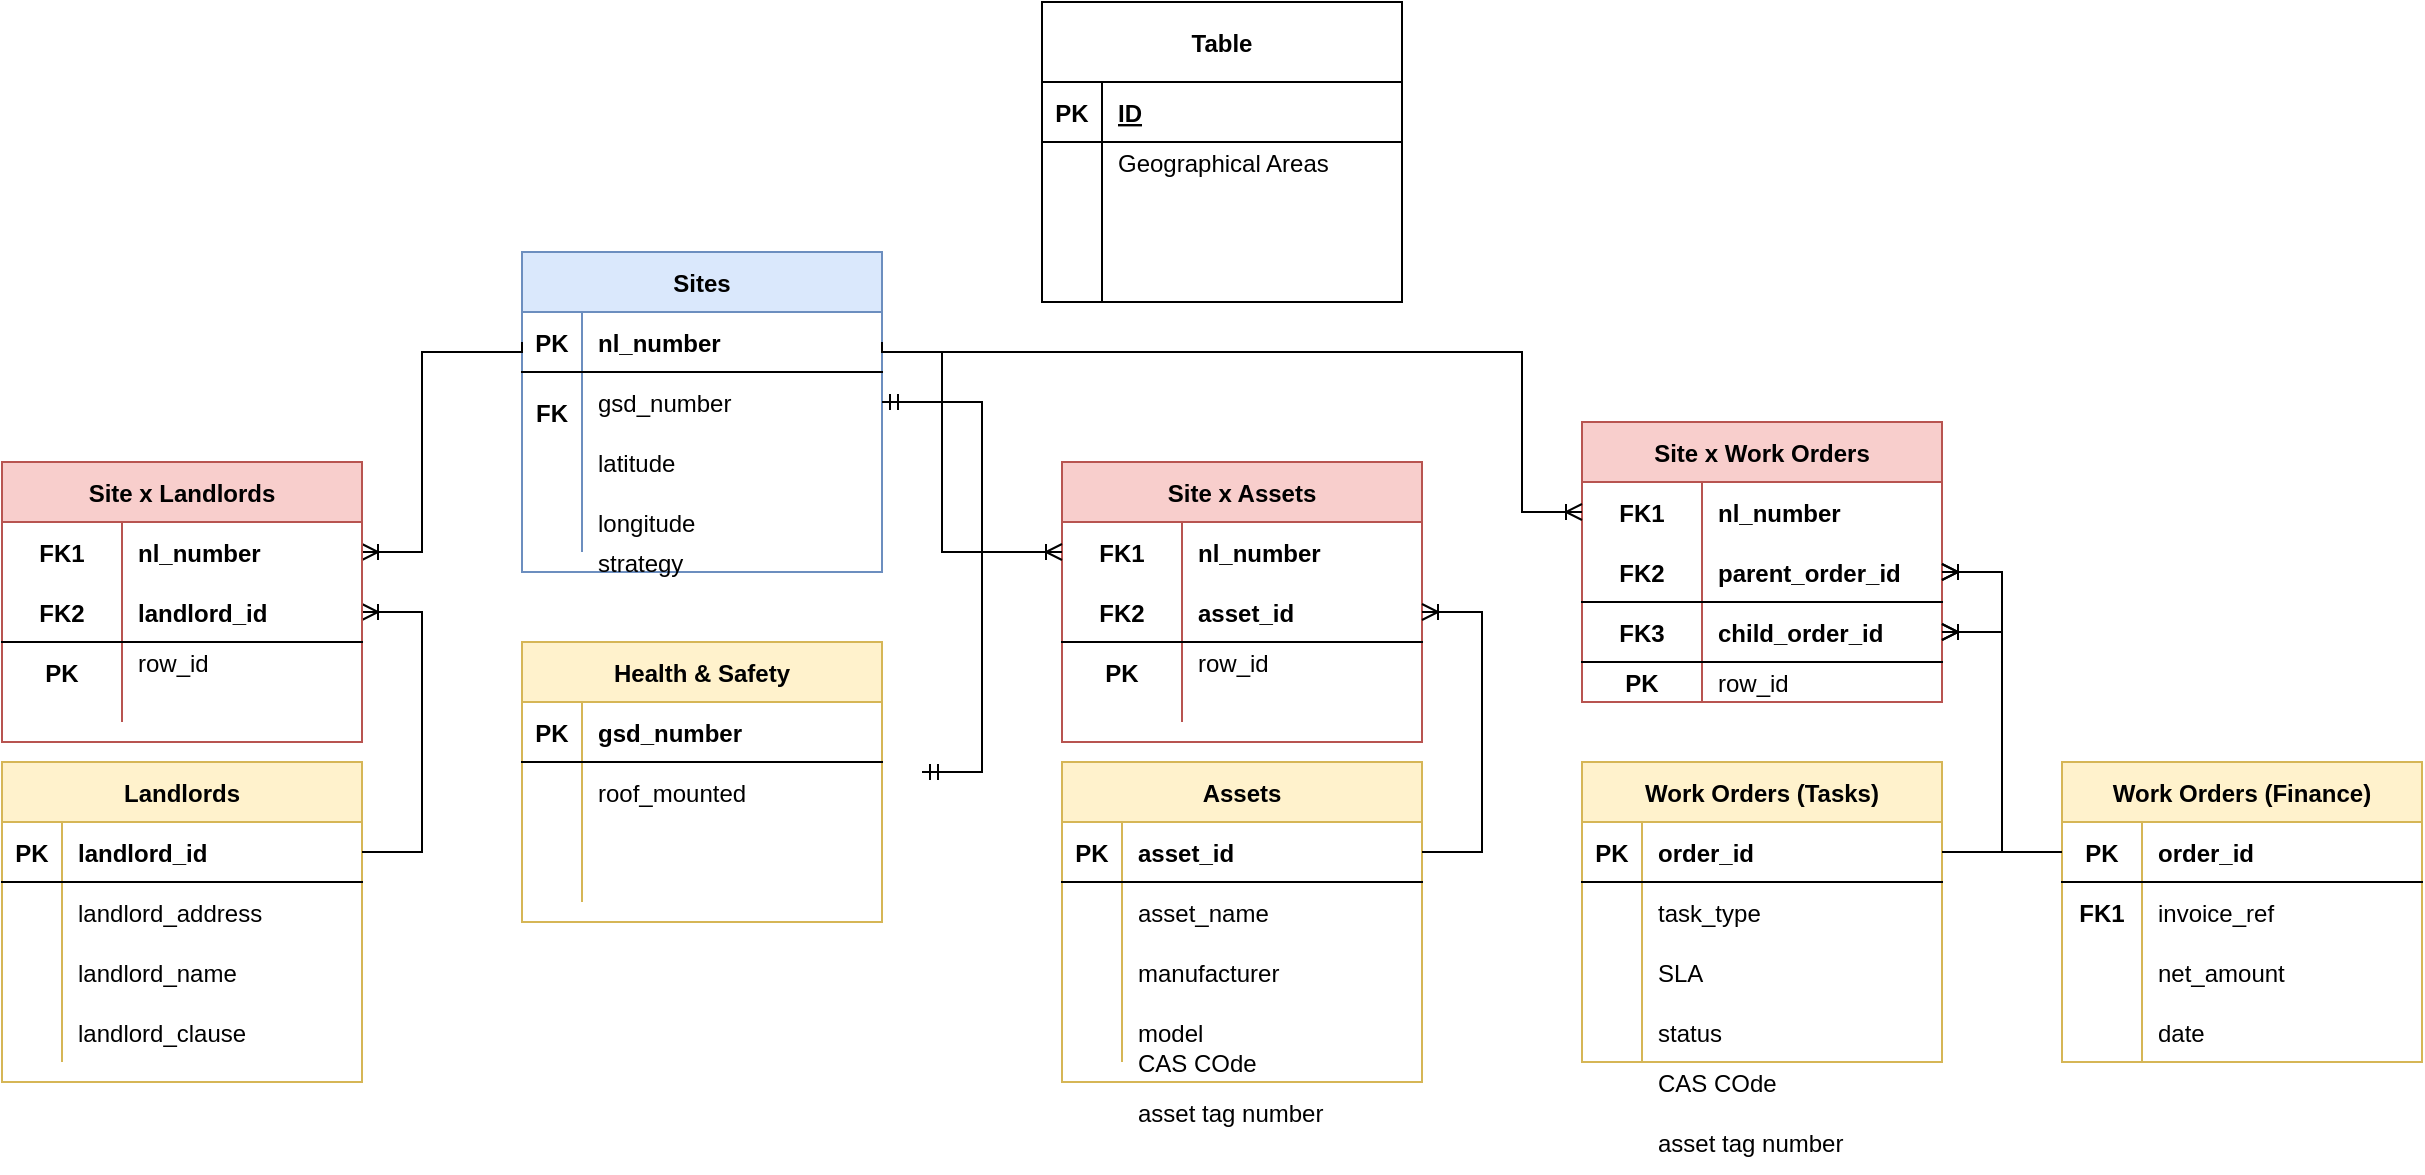 <mxfile version="15.8.6" type="github"><diagram id="t-89uf1LCw1mrxU_EWar" name="Page-1"><mxGraphModel dx="1422" dy="794" grid="1" gridSize="10" guides="1" tooltips="1" connect="1" arrows="1" fold="1" page="1" pageScale="1" pageWidth="1654" pageHeight="1169" background="none" math="0" shadow="0"><root><mxCell id="0"/><mxCell id="1" parent="0"/><mxCell id="xqlVQROnVBTxuydP_quo-7" value="Sites" style="shape=table;startSize=30;container=1;collapsible=1;childLayout=tableLayout;fixedRows=1;rowLines=0;fontStyle=1;align=center;resizeLast=1;fillColor=#dae8fc;strokeColor=#6c8ebf;" vertex="1" parent="1"><mxGeometry x="300" y="165" width="180" height="160" as="geometry"/></mxCell><mxCell id="xqlVQROnVBTxuydP_quo-8" value="" style="shape=partialRectangle;collapsible=0;dropTarget=0;pointerEvents=0;fillColor=none;top=0;left=0;bottom=1;right=0;points=[[0,0.5],[1,0.5]];portConstraint=eastwest;" vertex="1" parent="xqlVQROnVBTxuydP_quo-7"><mxGeometry y="30" width="180" height="30" as="geometry"/></mxCell><mxCell id="xqlVQROnVBTxuydP_quo-9" value="PK" style="shape=partialRectangle;connectable=0;fillColor=none;top=0;left=0;bottom=0;right=0;fontStyle=1;overflow=hidden;" vertex="1" parent="xqlVQROnVBTxuydP_quo-8"><mxGeometry width="30" height="30" as="geometry"><mxRectangle width="30" height="30" as="alternateBounds"/></mxGeometry></mxCell><mxCell id="xqlVQROnVBTxuydP_quo-10" value="nl_number" style="shape=partialRectangle;connectable=0;fillColor=none;top=0;left=0;bottom=0;right=0;align=left;spacingLeft=6;fontStyle=1;overflow=hidden;" vertex="1" parent="xqlVQROnVBTxuydP_quo-8"><mxGeometry x="30" width="150" height="30" as="geometry"><mxRectangle width="150" height="30" as="alternateBounds"/></mxGeometry></mxCell><mxCell id="xqlVQROnVBTxuydP_quo-11" value="" style="shape=partialRectangle;collapsible=0;dropTarget=0;pointerEvents=0;fillColor=none;top=0;left=0;bottom=0;right=0;points=[[0,0.5],[1,0.5]];portConstraint=eastwest;" vertex="1" parent="xqlVQROnVBTxuydP_quo-7"><mxGeometry y="60" width="180" height="30" as="geometry"/></mxCell><mxCell id="xqlVQROnVBTxuydP_quo-12" value="" style="shape=partialRectangle;connectable=0;fillColor=none;top=0;left=0;bottom=0;right=0;editable=1;overflow=hidden;" vertex="1" parent="xqlVQROnVBTxuydP_quo-11"><mxGeometry width="30" height="30" as="geometry"><mxRectangle width="30" height="30" as="alternateBounds"/></mxGeometry></mxCell><mxCell id="xqlVQROnVBTxuydP_quo-13" value="gsd_number" style="shape=partialRectangle;connectable=0;fillColor=none;top=0;left=0;bottom=0;right=0;align=left;spacingLeft=6;overflow=hidden;" vertex="1" parent="xqlVQROnVBTxuydP_quo-11"><mxGeometry x="30" width="150" height="30" as="geometry"><mxRectangle width="150" height="30" as="alternateBounds"/></mxGeometry></mxCell><mxCell id="xqlVQROnVBTxuydP_quo-14" value="" style="shape=partialRectangle;collapsible=0;dropTarget=0;pointerEvents=0;fillColor=none;top=0;left=0;bottom=0;right=0;points=[[0,0.5],[1,0.5]];portConstraint=eastwest;" vertex="1" parent="xqlVQROnVBTxuydP_quo-7"><mxGeometry y="90" width="180" height="30" as="geometry"/></mxCell><mxCell id="xqlVQROnVBTxuydP_quo-15" value="" style="shape=partialRectangle;connectable=0;fillColor=none;top=0;left=0;bottom=0;right=0;editable=1;overflow=hidden;" vertex="1" parent="xqlVQROnVBTxuydP_quo-14"><mxGeometry width="30" height="30" as="geometry"><mxRectangle width="30" height="30" as="alternateBounds"/></mxGeometry></mxCell><mxCell id="xqlVQROnVBTxuydP_quo-16" value="latitude" style="shape=partialRectangle;connectable=0;fillColor=none;top=0;left=0;bottom=0;right=0;align=left;spacingLeft=6;overflow=hidden;" vertex="1" parent="xqlVQROnVBTxuydP_quo-14"><mxGeometry x="30" width="150" height="30" as="geometry"><mxRectangle width="150" height="30" as="alternateBounds"/></mxGeometry></mxCell><mxCell id="xqlVQROnVBTxuydP_quo-17" value="" style="shape=partialRectangle;collapsible=0;dropTarget=0;pointerEvents=0;fillColor=none;top=0;left=0;bottom=0;right=0;points=[[0,0.5],[1,0.5]];portConstraint=eastwest;" vertex="1" parent="xqlVQROnVBTxuydP_quo-7"><mxGeometry y="120" width="180" height="30" as="geometry"/></mxCell><mxCell id="xqlVQROnVBTxuydP_quo-18" value="" style="shape=partialRectangle;connectable=0;fillColor=none;top=0;left=0;bottom=0;right=0;editable=1;overflow=hidden;" vertex="1" parent="xqlVQROnVBTxuydP_quo-17"><mxGeometry width="30" height="30" as="geometry"><mxRectangle width="30" height="30" as="alternateBounds"/></mxGeometry></mxCell><mxCell id="xqlVQROnVBTxuydP_quo-19" value="longitude" style="shape=partialRectangle;connectable=0;fillColor=none;top=0;left=0;bottom=0;right=0;align=left;spacingLeft=6;overflow=hidden;" vertex="1" parent="xqlVQROnVBTxuydP_quo-17"><mxGeometry x="30" width="150" height="30" as="geometry"><mxRectangle width="150" height="30" as="alternateBounds"/></mxGeometry></mxCell><mxCell id="xqlVQROnVBTxuydP_quo-20" value="Landlords" style="shape=table;startSize=30;container=1;collapsible=1;childLayout=tableLayout;fixedRows=1;rowLines=0;fontStyle=1;align=center;resizeLast=1;fillColor=#fff2cc;strokeColor=#d6b656;" vertex="1" parent="1"><mxGeometry x="40" y="420" width="180" height="160" as="geometry"/></mxCell><mxCell id="xqlVQROnVBTxuydP_quo-21" value="" style="shape=partialRectangle;collapsible=0;dropTarget=0;pointerEvents=0;fillColor=none;top=0;left=0;bottom=1;right=0;points=[[0,0.5],[1,0.5]];portConstraint=eastwest;" vertex="1" parent="xqlVQROnVBTxuydP_quo-20"><mxGeometry y="30" width="180" height="30" as="geometry"/></mxCell><mxCell id="xqlVQROnVBTxuydP_quo-22" value="" style="shape=partialRectangle;connectable=0;fillColor=none;top=0;left=0;bottom=0;right=0;fontStyle=1;overflow=hidden;" vertex="1" parent="xqlVQROnVBTxuydP_quo-21"><mxGeometry width="30" height="30" as="geometry"><mxRectangle width="30" height="30" as="alternateBounds"/></mxGeometry></mxCell><mxCell id="xqlVQROnVBTxuydP_quo-23" value="landlord_id" style="shape=partialRectangle;connectable=0;fillColor=none;top=0;left=0;bottom=0;right=0;align=left;spacingLeft=6;fontStyle=1;overflow=hidden;" vertex="1" parent="xqlVQROnVBTxuydP_quo-21"><mxGeometry x="30" width="150" height="30" as="geometry"><mxRectangle width="150" height="30" as="alternateBounds"/></mxGeometry></mxCell><mxCell id="xqlVQROnVBTxuydP_quo-24" value="" style="shape=partialRectangle;collapsible=0;dropTarget=0;pointerEvents=0;fillColor=none;top=0;left=0;bottom=0;right=0;points=[[0,0.5],[1,0.5]];portConstraint=eastwest;" vertex="1" parent="xqlVQROnVBTxuydP_quo-20"><mxGeometry y="60" width="180" height="30" as="geometry"/></mxCell><mxCell id="xqlVQROnVBTxuydP_quo-25" value="" style="shape=partialRectangle;connectable=0;fillColor=none;top=0;left=0;bottom=0;right=0;editable=1;overflow=hidden;" vertex="1" parent="xqlVQROnVBTxuydP_quo-24"><mxGeometry width="30" height="30" as="geometry"><mxRectangle width="30" height="30" as="alternateBounds"/></mxGeometry></mxCell><mxCell id="xqlVQROnVBTxuydP_quo-26" value="landlord_address" style="shape=partialRectangle;connectable=0;fillColor=none;top=0;left=0;bottom=0;right=0;align=left;spacingLeft=6;overflow=hidden;" vertex="1" parent="xqlVQROnVBTxuydP_quo-24"><mxGeometry x="30" width="150" height="30" as="geometry"><mxRectangle width="150" height="30" as="alternateBounds"/></mxGeometry></mxCell><mxCell id="xqlVQROnVBTxuydP_quo-27" value="" style="shape=partialRectangle;collapsible=0;dropTarget=0;pointerEvents=0;fillColor=none;top=0;left=0;bottom=0;right=0;points=[[0,0.5],[1,0.5]];portConstraint=eastwest;" vertex="1" parent="xqlVQROnVBTxuydP_quo-20"><mxGeometry y="90" width="180" height="30" as="geometry"/></mxCell><mxCell id="xqlVQROnVBTxuydP_quo-28" value="" style="shape=partialRectangle;connectable=0;fillColor=none;top=0;left=0;bottom=0;right=0;editable=1;overflow=hidden;" vertex="1" parent="xqlVQROnVBTxuydP_quo-27"><mxGeometry width="30" height="30" as="geometry"><mxRectangle width="30" height="30" as="alternateBounds"/></mxGeometry></mxCell><mxCell id="xqlVQROnVBTxuydP_quo-29" value="landlord_name" style="shape=partialRectangle;connectable=0;fillColor=none;top=0;left=0;bottom=0;right=0;align=left;spacingLeft=6;overflow=hidden;" vertex="1" parent="xqlVQROnVBTxuydP_quo-27"><mxGeometry x="30" width="150" height="30" as="geometry"><mxRectangle width="150" height="30" as="alternateBounds"/></mxGeometry></mxCell><mxCell id="xqlVQROnVBTxuydP_quo-30" value="" style="shape=partialRectangle;collapsible=0;dropTarget=0;pointerEvents=0;fillColor=none;top=0;left=0;bottom=0;right=0;points=[[0,0.5],[1,0.5]];portConstraint=eastwest;" vertex="1" parent="xqlVQROnVBTxuydP_quo-20"><mxGeometry y="120" width="180" height="30" as="geometry"/></mxCell><mxCell id="xqlVQROnVBTxuydP_quo-31" value="" style="shape=partialRectangle;connectable=0;fillColor=none;top=0;left=0;bottom=0;right=0;editable=1;overflow=hidden;" vertex="1" parent="xqlVQROnVBTxuydP_quo-30"><mxGeometry width="30" height="30" as="geometry"><mxRectangle width="30" height="30" as="alternateBounds"/></mxGeometry></mxCell><mxCell id="xqlVQROnVBTxuydP_quo-32" value="landlord_clause" style="shape=partialRectangle;connectable=0;fillColor=none;top=0;left=0;bottom=0;right=0;align=left;spacingLeft=6;overflow=hidden;" vertex="1" parent="xqlVQROnVBTxuydP_quo-30"><mxGeometry x="30" width="150" height="30" as="geometry"><mxRectangle width="150" height="30" as="alternateBounds"/></mxGeometry></mxCell><mxCell id="xqlVQROnVBTxuydP_quo-46" value="" style="edgeStyle=orthogonalEdgeStyle;fontSize=12;html=1;endArrow=ERoneToMany;rounded=0;exitX=0;exitY=0.5;exitDx=0;exitDy=0;entryX=1;entryY=0.5;entryDx=0;entryDy=0;" edge="1" parent="1" source="xqlVQROnVBTxuydP_quo-8" target="xqlVQROnVBTxuydP_quo-67"><mxGeometry width="100" height="100" relative="1" as="geometry"><mxPoint x="220" y="335" as="sourcePoint"/><mxPoint x="220" y="200" as="targetPoint"/><Array as="points"><mxPoint x="250" y="215"/><mxPoint x="250" y="315"/></Array></mxGeometry></mxCell><mxCell id="xqlVQROnVBTxuydP_quo-62" value="" style="edgeStyle=entityRelationEdgeStyle;fontSize=12;html=1;endArrow=ERoneToMany;rounded=0;exitX=1;exitY=0.5;exitDx=0;exitDy=0;entryX=1;entryY=0.5;entryDx=0;entryDy=0;" edge="1" parent="1" source="xqlVQROnVBTxuydP_quo-21" target="xqlVQROnVBTxuydP_quo-70"><mxGeometry width="100" height="100" relative="1" as="geometry"><mxPoint x="350" y="480" as="sourcePoint"/><mxPoint x="220" y="365" as="targetPoint"/></mxGeometry></mxCell><mxCell id="xqlVQROnVBTxuydP_quo-63" value="PK" style="shape=partialRectangle;connectable=0;fillColor=none;top=0;left=0;bottom=0;right=0;fontStyle=1;overflow=hidden;" vertex="1" parent="1"><mxGeometry x="40" y="450" width="30" height="30" as="geometry"><mxRectangle width="30" height="30" as="alternateBounds"/></mxGeometry></mxCell><mxCell id="xqlVQROnVBTxuydP_quo-66" value="Site x Landlords" style="shape=table;startSize=30;container=1;collapsible=1;childLayout=tableLayout;fixedRows=1;rowLines=0;fontStyle=1;align=center;resizeLast=1;fillColor=#f8cecc;strokeColor=#b85450;" vertex="1" parent="1"><mxGeometry x="40" y="270" width="180" height="140" as="geometry"/></mxCell><mxCell id="xqlVQROnVBTxuydP_quo-67" value="" style="shape=partialRectangle;collapsible=0;dropTarget=0;pointerEvents=0;fillColor=none;top=0;left=0;bottom=0;right=0;points=[[0,0.5],[1,0.5]];portConstraint=eastwest;" vertex="1" parent="xqlVQROnVBTxuydP_quo-66"><mxGeometry y="30" width="180" height="30" as="geometry"/></mxCell><mxCell id="xqlVQROnVBTxuydP_quo-68" value="FK1" style="shape=partialRectangle;connectable=0;fillColor=none;top=0;left=0;bottom=0;right=0;fontStyle=1;overflow=hidden;" vertex="1" parent="xqlVQROnVBTxuydP_quo-67"><mxGeometry width="60" height="30" as="geometry"><mxRectangle width="60" height="30" as="alternateBounds"/></mxGeometry></mxCell><mxCell id="xqlVQROnVBTxuydP_quo-69" value="nl_number" style="shape=partialRectangle;connectable=0;fillColor=none;top=0;left=0;bottom=0;right=0;align=left;spacingLeft=6;fontStyle=1;overflow=hidden;" vertex="1" parent="xqlVQROnVBTxuydP_quo-67"><mxGeometry x="60" width="120" height="30" as="geometry"><mxRectangle width="120" height="30" as="alternateBounds"/></mxGeometry></mxCell><mxCell id="xqlVQROnVBTxuydP_quo-70" value="" style="shape=partialRectangle;collapsible=0;dropTarget=0;pointerEvents=0;fillColor=none;top=0;left=0;bottom=1;right=0;points=[[0,0.5],[1,0.5]];portConstraint=eastwest;" vertex="1" parent="xqlVQROnVBTxuydP_quo-66"><mxGeometry y="60" width="180" height="30" as="geometry"/></mxCell><mxCell id="xqlVQROnVBTxuydP_quo-71" value="FK2" style="shape=partialRectangle;connectable=0;fillColor=none;top=0;left=0;bottom=0;right=0;fontStyle=1;overflow=hidden;" vertex="1" parent="xqlVQROnVBTxuydP_quo-70"><mxGeometry width="60" height="30" as="geometry"><mxRectangle width="60" height="30" as="alternateBounds"/></mxGeometry></mxCell><mxCell id="xqlVQROnVBTxuydP_quo-72" value="landlord_id" style="shape=partialRectangle;connectable=0;fillColor=none;top=0;left=0;bottom=0;right=0;align=left;spacingLeft=6;fontStyle=1;overflow=hidden;" vertex="1" parent="xqlVQROnVBTxuydP_quo-70"><mxGeometry x="60" width="120" height="30" as="geometry"><mxRectangle width="120" height="30" as="alternateBounds"/></mxGeometry></mxCell><mxCell id="xqlVQROnVBTxuydP_quo-73" value="" style="shape=partialRectangle;collapsible=0;dropTarget=0;pointerEvents=0;fillColor=none;top=0;left=0;bottom=0;right=0;points=[[0,0.5],[1,0.5]];portConstraint=eastwest;" vertex="1" parent="xqlVQROnVBTxuydP_quo-66"><mxGeometry y="90" width="180" height="20" as="geometry"/></mxCell><mxCell id="xqlVQROnVBTxuydP_quo-74" value="" style="shape=partialRectangle;connectable=0;fillColor=none;top=0;left=0;bottom=0;right=0;editable=1;overflow=hidden;" vertex="1" parent="xqlVQROnVBTxuydP_quo-73"><mxGeometry width="60" height="20" as="geometry"><mxRectangle width="60" height="20" as="alternateBounds"/></mxGeometry></mxCell><mxCell id="xqlVQROnVBTxuydP_quo-75" value="row_id" style="shape=partialRectangle;connectable=0;fillColor=none;top=0;left=0;bottom=0;right=0;align=left;spacingLeft=6;overflow=hidden;" vertex="1" parent="xqlVQROnVBTxuydP_quo-73"><mxGeometry x="60" width="120" height="20" as="geometry"><mxRectangle width="120" height="20" as="alternateBounds"/></mxGeometry></mxCell><mxCell id="xqlVQROnVBTxuydP_quo-76" value="" style="shape=partialRectangle;collapsible=0;dropTarget=0;pointerEvents=0;fillColor=none;top=0;left=0;bottom=0;right=0;points=[[0,0.5],[1,0.5]];portConstraint=eastwest;" vertex="1" parent="xqlVQROnVBTxuydP_quo-66"><mxGeometry y="110" width="180" height="20" as="geometry"/></mxCell><mxCell id="xqlVQROnVBTxuydP_quo-77" value="" style="shape=partialRectangle;connectable=0;fillColor=none;top=0;left=0;bottom=0;right=0;editable=1;overflow=hidden;" vertex="1" parent="xqlVQROnVBTxuydP_quo-76"><mxGeometry width="60" height="20" as="geometry"><mxRectangle width="60" height="20" as="alternateBounds"/></mxGeometry></mxCell><mxCell id="xqlVQROnVBTxuydP_quo-78" value="" style="shape=partialRectangle;connectable=0;fillColor=none;top=0;left=0;bottom=0;right=0;align=left;spacingLeft=6;overflow=hidden;" vertex="1" parent="xqlVQROnVBTxuydP_quo-76"><mxGeometry x="60" width="120" height="20" as="geometry"><mxRectangle width="120" height="20" as="alternateBounds"/></mxGeometry></mxCell><mxCell id="xqlVQROnVBTxuydP_quo-79" value="Health &amp; Safety" style="shape=table;startSize=30;container=1;collapsible=1;childLayout=tableLayout;fixedRows=1;rowLines=0;fontStyle=1;align=center;resizeLast=1;fillColor=#fff2cc;strokeColor=#d6b656;" vertex="1" parent="1"><mxGeometry x="300" y="360" width="180" height="140" as="geometry"/></mxCell><mxCell id="xqlVQROnVBTxuydP_quo-80" value="" style="shape=partialRectangle;collapsible=0;dropTarget=0;pointerEvents=0;fillColor=none;top=0;left=0;bottom=1;right=0;points=[[0,0.5],[1,0.5]];portConstraint=eastwest;" vertex="1" parent="xqlVQROnVBTxuydP_quo-79"><mxGeometry y="30" width="180" height="30" as="geometry"/></mxCell><mxCell id="xqlVQROnVBTxuydP_quo-81" value="PK" style="shape=partialRectangle;connectable=0;fillColor=none;top=0;left=0;bottom=0;right=0;fontStyle=1;overflow=hidden;" vertex="1" parent="xqlVQROnVBTxuydP_quo-80"><mxGeometry width="30" height="30" as="geometry"><mxRectangle width="30" height="30" as="alternateBounds"/></mxGeometry></mxCell><mxCell id="xqlVQROnVBTxuydP_quo-82" value="gsd_number" style="shape=partialRectangle;connectable=0;fillColor=none;top=0;left=0;bottom=0;right=0;align=left;spacingLeft=6;fontStyle=1;overflow=hidden;" vertex="1" parent="xqlVQROnVBTxuydP_quo-80"><mxGeometry x="30" width="150" height="30" as="geometry"><mxRectangle width="150" height="30" as="alternateBounds"/></mxGeometry></mxCell><mxCell id="xqlVQROnVBTxuydP_quo-83" value="" style="shape=partialRectangle;collapsible=0;dropTarget=0;pointerEvents=0;fillColor=none;top=0;left=0;bottom=0;right=0;points=[[0,0.5],[1,0.5]];portConstraint=eastwest;" vertex="1" parent="xqlVQROnVBTxuydP_quo-79"><mxGeometry y="60" width="180" height="30" as="geometry"/></mxCell><mxCell id="xqlVQROnVBTxuydP_quo-84" value="" style="shape=partialRectangle;connectable=0;fillColor=none;top=0;left=0;bottom=0;right=0;editable=1;overflow=hidden;" vertex="1" parent="xqlVQROnVBTxuydP_quo-83"><mxGeometry width="30" height="30" as="geometry"><mxRectangle width="30" height="30" as="alternateBounds"/></mxGeometry></mxCell><mxCell id="xqlVQROnVBTxuydP_quo-85" value="roof_mounted" style="shape=partialRectangle;connectable=0;fillColor=none;top=0;left=0;bottom=0;right=0;align=left;spacingLeft=6;overflow=hidden;" vertex="1" parent="xqlVQROnVBTxuydP_quo-83"><mxGeometry x="30" width="150" height="30" as="geometry"><mxRectangle width="150" height="30" as="alternateBounds"/></mxGeometry></mxCell><mxCell id="xqlVQROnVBTxuydP_quo-86" value="" style="shape=partialRectangle;collapsible=0;dropTarget=0;pointerEvents=0;fillColor=none;top=0;left=0;bottom=0;right=0;points=[[0,0.5],[1,0.5]];portConstraint=eastwest;" vertex="1" parent="xqlVQROnVBTxuydP_quo-79"><mxGeometry y="90" width="180" height="20" as="geometry"/></mxCell><mxCell id="xqlVQROnVBTxuydP_quo-87" value="" style="shape=partialRectangle;connectable=0;fillColor=none;top=0;left=0;bottom=0;right=0;editable=1;overflow=hidden;" vertex="1" parent="xqlVQROnVBTxuydP_quo-86"><mxGeometry width="30" height="20" as="geometry"><mxRectangle width="30" height="20" as="alternateBounds"/></mxGeometry></mxCell><mxCell id="xqlVQROnVBTxuydP_quo-88" value="" style="shape=partialRectangle;connectable=0;fillColor=none;top=0;left=0;bottom=0;right=0;align=left;spacingLeft=6;overflow=hidden;" vertex="1" parent="xqlVQROnVBTxuydP_quo-86"><mxGeometry x="30" width="150" height="20" as="geometry"><mxRectangle width="150" height="20" as="alternateBounds"/></mxGeometry></mxCell><mxCell id="xqlVQROnVBTxuydP_quo-89" value="" style="shape=partialRectangle;collapsible=0;dropTarget=0;pointerEvents=0;fillColor=none;top=0;left=0;bottom=0;right=0;points=[[0,0.5],[1,0.5]];portConstraint=eastwest;" vertex="1" parent="xqlVQROnVBTxuydP_quo-79"><mxGeometry y="110" width="180" height="20" as="geometry"/></mxCell><mxCell id="xqlVQROnVBTxuydP_quo-90" value="" style="shape=partialRectangle;connectable=0;fillColor=none;top=0;left=0;bottom=0;right=0;editable=1;overflow=hidden;" vertex="1" parent="xqlVQROnVBTxuydP_quo-89"><mxGeometry width="30" height="20" as="geometry"><mxRectangle width="30" height="20" as="alternateBounds"/></mxGeometry></mxCell><mxCell id="xqlVQROnVBTxuydP_quo-91" value="" style="shape=partialRectangle;connectable=0;fillColor=none;top=0;left=0;bottom=0;right=0;align=left;spacingLeft=6;overflow=hidden;" vertex="1" parent="xqlVQROnVBTxuydP_quo-89"><mxGeometry x="30" width="150" height="20" as="geometry"><mxRectangle width="150" height="20" as="alternateBounds"/></mxGeometry></mxCell><mxCell id="xqlVQROnVBTxuydP_quo-92" value="" style="edgeStyle=entityRelationEdgeStyle;fontSize=12;html=1;endArrow=ERmandOne;startArrow=ERmandOne;rounded=0;entryX=1;entryY=0.5;entryDx=0;entryDy=0;" edge="1" parent="1" target="xqlVQROnVBTxuydP_quo-11"><mxGeometry width="100" height="100" relative="1" as="geometry"><mxPoint x="500" y="425" as="sourcePoint"/><mxPoint x="580" y="470" as="targetPoint"/></mxGeometry></mxCell><mxCell id="xqlVQROnVBTxuydP_quo-93" value="Assets" style="shape=table;startSize=30;container=1;collapsible=1;childLayout=tableLayout;fixedRows=1;rowLines=0;fontStyle=1;align=center;resizeLast=1;fillColor=#fff2cc;strokeColor=#d6b656;" vertex="1" parent="1"><mxGeometry x="570" y="420" width="180" height="160" as="geometry"/></mxCell><mxCell id="xqlVQROnVBTxuydP_quo-94" value="" style="shape=partialRectangle;collapsible=0;dropTarget=0;pointerEvents=0;fillColor=none;top=0;left=0;bottom=1;right=0;points=[[0,0.5],[1,0.5]];portConstraint=eastwest;" vertex="1" parent="xqlVQROnVBTxuydP_quo-93"><mxGeometry y="30" width="180" height="30" as="geometry"/></mxCell><mxCell id="xqlVQROnVBTxuydP_quo-95" value="PK" style="shape=partialRectangle;connectable=0;fillColor=none;top=0;left=0;bottom=0;right=0;fontStyle=1;overflow=hidden;" vertex="1" parent="xqlVQROnVBTxuydP_quo-94"><mxGeometry width="30" height="30" as="geometry"><mxRectangle width="30" height="30" as="alternateBounds"/></mxGeometry></mxCell><mxCell id="xqlVQROnVBTxuydP_quo-96" value="asset_id" style="shape=partialRectangle;connectable=0;fillColor=none;top=0;left=0;bottom=0;right=0;align=left;spacingLeft=6;fontStyle=1;overflow=hidden;" vertex="1" parent="xqlVQROnVBTxuydP_quo-94"><mxGeometry x="30" width="150" height="30" as="geometry"><mxRectangle width="150" height="30" as="alternateBounds"/></mxGeometry></mxCell><mxCell id="xqlVQROnVBTxuydP_quo-97" value="" style="shape=partialRectangle;collapsible=0;dropTarget=0;pointerEvents=0;fillColor=none;top=0;left=0;bottom=0;right=0;points=[[0,0.5],[1,0.5]];portConstraint=eastwest;" vertex="1" parent="xqlVQROnVBTxuydP_quo-93"><mxGeometry y="60" width="180" height="30" as="geometry"/></mxCell><mxCell id="xqlVQROnVBTxuydP_quo-98" value="" style="shape=partialRectangle;connectable=0;fillColor=none;top=0;left=0;bottom=0;right=0;editable=1;overflow=hidden;" vertex="1" parent="xqlVQROnVBTxuydP_quo-97"><mxGeometry width="30" height="30" as="geometry"><mxRectangle width="30" height="30" as="alternateBounds"/></mxGeometry></mxCell><mxCell id="xqlVQROnVBTxuydP_quo-99" value="asset_name" style="shape=partialRectangle;connectable=0;fillColor=none;top=0;left=0;bottom=0;right=0;align=left;spacingLeft=6;overflow=hidden;" vertex="1" parent="xqlVQROnVBTxuydP_quo-97"><mxGeometry x="30" width="150" height="30" as="geometry"><mxRectangle width="150" height="30" as="alternateBounds"/></mxGeometry></mxCell><mxCell id="xqlVQROnVBTxuydP_quo-100" value="" style="shape=partialRectangle;collapsible=0;dropTarget=0;pointerEvents=0;fillColor=none;top=0;left=0;bottom=0;right=0;points=[[0,0.5],[1,0.5]];portConstraint=eastwest;" vertex="1" parent="xqlVQROnVBTxuydP_quo-93"><mxGeometry y="90" width="180" height="30" as="geometry"/></mxCell><mxCell id="xqlVQROnVBTxuydP_quo-101" value="" style="shape=partialRectangle;connectable=0;fillColor=none;top=0;left=0;bottom=0;right=0;editable=1;overflow=hidden;" vertex="1" parent="xqlVQROnVBTxuydP_quo-100"><mxGeometry width="30" height="30" as="geometry"><mxRectangle width="30" height="30" as="alternateBounds"/></mxGeometry></mxCell><mxCell id="xqlVQROnVBTxuydP_quo-102" value="manufacturer" style="shape=partialRectangle;connectable=0;fillColor=none;top=0;left=0;bottom=0;right=0;align=left;spacingLeft=6;overflow=hidden;" vertex="1" parent="xqlVQROnVBTxuydP_quo-100"><mxGeometry x="30" width="150" height="30" as="geometry"><mxRectangle width="150" height="30" as="alternateBounds"/></mxGeometry></mxCell><mxCell id="xqlVQROnVBTxuydP_quo-103" value="" style="shape=partialRectangle;collapsible=0;dropTarget=0;pointerEvents=0;fillColor=none;top=0;left=0;bottom=0;right=0;points=[[0,0.5],[1,0.5]];portConstraint=eastwest;" vertex="1" parent="xqlVQROnVBTxuydP_quo-93"><mxGeometry y="120" width="180" height="30" as="geometry"/></mxCell><mxCell id="xqlVQROnVBTxuydP_quo-104" value="" style="shape=partialRectangle;connectable=0;fillColor=none;top=0;left=0;bottom=0;right=0;editable=1;overflow=hidden;" vertex="1" parent="xqlVQROnVBTxuydP_quo-103"><mxGeometry width="30" height="30" as="geometry"><mxRectangle width="30" height="30" as="alternateBounds"/></mxGeometry></mxCell><mxCell id="xqlVQROnVBTxuydP_quo-105" value="model" style="shape=partialRectangle;connectable=0;fillColor=none;top=0;left=0;bottom=0;right=0;align=left;spacingLeft=6;overflow=hidden;" vertex="1" parent="xqlVQROnVBTxuydP_quo-103"><mxGeometry x="30" width="150" height="30" as="geometry"><mxRectangle width="150" height="30" as="alternateBounds"/></mxGeometry></mxCell><mxCell id="xqlVQROnVBTxuydP_quo-106" value="Site x Assets" style="shape=table;startSize=30;container=1;collapsible=1;childLayout=tableLayout;fixedRows=1;rowLines=0;fontStyle=1;align=center;resizeLast=1;fillColor=#f8cecc;strokeColor=#b85450;" vertex="1" parent="1"><mxGeometry x="570" y="270" width="180" height="140" as="geometry"/></mxCell><mxCell id="xqlVQROnVBTxuydP_quo-107" value="" style="shape=partialRectangle;collapsible=0;dropTarget=0;pointerEvents=0;fillColor=none;top=0;left=0;bottom=0;right=0;points=[[0,0.5],[1,0.5]];portConstraint=eastwest;" vertex="1" parent="xqlVQROnVBTxuydP_quo-106"><mxGeometry y="30" width="180" height="30" as="geometry"/></mxCell><mxCell id="xqlVQROnVBTxuydP_quo-108" value="FK1" style="shape=partialRectangle;connectable=0;fillColor=none;top=0;left=0;bottom=0;right=0;fontStyle=1;overflow=hidden;" vertex="1" parent="xqlVQROnVBTxuydP_quo-107"><mxGeometry width="60" height="30" as="geometry"><mxRectangle width="60" height="30" as="alternateBounds"/></mxGeometry></mxCell><mxCell id="xqlVQROnVBTxuydP_quo-109" value="nl_number" style="shape=partialRectangle;connectable=0;fillColor=none;top=0;left=0;bottom=0;right=0;align=left;spacingLeft=6;fontStyle=1;overflow=hidden;" vertex="1" parent="xqlVQROnVBTxuydP_quo-107"><mxGeometry x="60" width="120" height="30" as="geometry"><mxRectangle width="120" height="30" as="alternateBounds"/></mxGeometry></mxCell><mxCell id="xqlVQROnVBTxuydP_quo-110" value="" style="shape=partialRectangle;collapsible=0;dropTarget=0;pointerEvents=0;fillColor=none;top=0;left=0;bottom=1;right=0;points=[[0,0.5],[1,0.5]];portConstraint=eastwest;" vertex="1" parent="xqlVQROnVBTxuydP_quo-106"><mxGeometry y="60" width="180" height="30" as="geometry"/></mxCell><mxCell id="xqlVQROnVBTxuydP_quo-111" value="FK2" style="shape=partialRectangle;connectable=0;fillColor=none;top=0;left=0;bottom=0;right=0;fontStyle=1;overflow=hidden;" vertex="1" parent="xqlVQROnVBTxuydP_quo-110"><mxGeometry width="60" height="30" as="geometry"><mxRectangle width="60" height="30" as="alternateBounds"/></mxGeometry></mxCell><mxCell id="xqlVQROnVBTxuydP_quo-112" value="asset_id" style="shape=partialRectangle;connectable=0;fillColor=none;top=0;left=0;bottom=0;right=0;align=left;spacingLeft=6;fontStyle=1;overflow=hidden;" vertex="1" parent="xqlVQROnVBTxuydP_quo-110"><mxGeometry x="60" width="120" height="30" as="geometry"><mxRectangle width="120" height="30" as="alternateBounds"/></mxGeometry></mxCell><mxCell id="xqlVQROnVBTxuydP_quo-113" value="" style="shape=partialRectangle;collapsible=0;dropTarget=0;pointerEvents=0;fillColor=none;top=0;left=0;bottom=0;right=0;points=[[0,0.5],[1,0.5]];portConstraint=eastwest;" vertex="1" parent="xqlVQROnVBTxuydP_quo-106"><mxGeometry y="90" width="180" height="20" as="geometry"/></mxCell><mxCell id="xqlVQROnVBTxuydP_quo-114" value="" style="shape=partialRectangle;connectable=0;fillColor=none;top=0;left=0;bottom=0;right=0;editable=1;overflow=hidden;" vertex="1" parent="xqlVQROnVBTxuydP_quo-113"><mxGeometry width="60" height="20" as="geometry"><mxRectangle width="60" height="20" as="alternateBounds"/></mxGeometry></mxCell><mxCell id="xqlVQROnVBTxuydP_quo-115" value="" style="shape=partialRectangle;connectable=0;fillColor=none;top=0;left=0;bottom=0;right=0;align=left;spacingLeft=6;overflow=hidden;" vertex="1" parent="xqlVQROnVBTxuydP_quo-113"><mxGeometry x="60" width="120" height="20" as="geometry"><mxRectangle width="120" height="20" as="alternateBounds"/></mxGeometry></mxCell><mxCell id="xqlVQROnVBTxuydP_quo-116" value="" style="shape=partialRectangle;collapsible=0;dropTarget=0;pointerEvents=0;fillColor=none;top=0;left=0;bottom=0;right=0;points=[[0,0.5],[1,0.5]];portConstraint=eastwest;" vertex="1" parent="xqlVQROnVBTxuydP_quo-106"><mxGeometry y="110" width="180" height="20" as="geometry"/></mxCell><mxCell id="xqlVQROnVBTxuydP_quo-117" value="" style="shape=partialRectangle;connectable=0;fillColor=none;top=0;left=0;bottom=0;right=0;editable=1;overflow=hidden;" vertex="1" parent="xqlVQROnVBTxuydP_quo-116"><mxGeometry width="60" height="20" as="geometry"><mxRectangle width="60" height="20" as="alternateBounds"/></mxGeometry></mxCell><mxCell id="xqlVQROnVBTxuydP_quo-118" value="" style="shape=partialRectangle;connectable=0;fillColor=none;top=0;left=0;bottom=0;right=0;align=left;spacingLeft=6;overflow=hidden;" vertex="1" parent="xqlVQROnVBTxuydP_quo-116"><mxGeometry x="60" width="120" height="20" as="geometry"><mxRectangle width="120" height="20" as="alternateBounds"/></mxGeometry></mxCell><mxCell id="xqlVQROnVBTxuydP_quo-119" value="" style="edgeStyle=orthogonalEdgeStyle;fontSize=12;html=1;endArrow=ERoneToMany;rounded=0;exitX=1;exitY=0.5;exitDx=0;exitDy=0;entryX=0;entryY=0.5;entryDx=0;entryDy=0;" edge="1" parent="1" source="xqlVQROnVBTxuydP_quo-8" target="xqlVQROnVBTxuydP_quo-107"><mxGeometry width="100" height="100" relative="1" as="geometry"><mxPoint x="670" y="170" as="sourcePoint"/><mxPoint x="590" y="270" as="targetPoint"/><Array as="points"><mxPoint x="510" y="215"/><mxPoint x="510" y="315"/></Array></mxGeometry></mxCell><mxCell id="xqlVQROnVBTxuydP_quo-122" value="Work Orders (Tasks)" style="shape=table;startSize=30;container=1;collapsible=1;childLayout=tableLayout;fixedRows=1;rowLines=0;fontStyle=1;align=center;resizeLast=1;fillColor=#fff2cc;strokeColor=#d6b656;" vertex="1" parent="1"><mxGeometry x="830" y="420" width="180" height="150" as="geometry"/></mxCell><mxCell id="xqlVQROnVBTxuydP_quo-123" value="" style="shape=partialRectangle;collapsible=0;dropTarget=0;pointerEvents=0;fillColor=none;top=0;left=0;bottom=1;right=0;points=[[0,0.5],[1,0.5]];portConstraint=eastwest;" vertex="1" parent="xqlVQROnVBTxuydP_quo-122"><mxGeometry y="30" width="180" height="30" as="geometry"/></mxCell><mxCell id="xqlVQROnVBTxuydP_quo-124" value="PK" style="shape=partialRectangle;connectable=0;fillColor=none;top=0;left=0;bottom=0;right=0;fontStyle=1;overflow=hidden;" vertex="1" parent="xqlVQROnVBTxuydP_quo-123"><mxGeometry width="30" height="30" as="geometry"><mxRectangle width="30" height="30" as="alternateBounds"/></mxGeometry></mxCell><mxCell id="xqlVQROnVBTxuydP_quo-125" value="order_id" style="shape=partialRectangle;connectable=0;fillColor=none;top=0;left=0;bottom=0;right=0;align=left;spacingLeft=6;fontStyle=1;overflow=hidden;" vertex="1" parent="xqlVQROnVBTxuydP_quo-123"><mxGeometry x="30" width="150" height="30" as="geometry"><mxRectangle width="150" height="30" as="alternateBounds"/></mxGeometry></mxCell><mxCell id="xqlVQROnVBTxuydP_quo-126" value="" style="shape=partialRectangle;collapsible=0;dropTarget=0;pointerEvents=0;fillColor=none;top=0;left=0;bottom=0;right=0;points=[[0,0.5],[1,0.5]];portConstraint=eastwest;" vertex="1" parent="xqlVQROnVBTxuydP_quo-122"><mxGeometry y="60" width="180" height="30" as="geometry"/></mxCell><mxCell id="xqlVQROnVBTxuydP_quo-127" value="" style="shape=partialRectangle;connectable=0;fillColor=none;top=0;left=0;bottom=0;right=0;editable=1;overflow=hidden;" vertex="1" parent="xqlVQROnVBTxuydP_quo-126"><mxGeometry width="30" height="30" as="geometry"><mxRectangle width="30" height="30" as="alternateBounds"/></mxGeometry></mxCell><mxCell id="xqlVQROnVBTxuydP_quo-128" value="task_type" style="shape=partialRectangle;connectable=0;fillColor=none;top=0;left=0;bottom=0;right=0;align=left;spacingLeft=6;overflow=hidden;" vertex="1" parent="xqlVQROnVBTxuydP_quo-126"><mxGeometry x="30" width="150" height="30" as="geometry"><mxRectangle width="150" height="30" as="alternateBounds"/></mxGeometry></mxCell><mxCell id="xqlVQROnVBTxuydP_quo-129" value="" style="shape=partialRectangle;collapsible=0;dropTarget=0;pointerEvents=0;fillColor=none;top=0;left=0;bottom=0;right=0;points=[[0,0.5],[1,0.5]];portConstraint=eastwest;" vertex="1" parent="xqlVQROnVBTxuydP_quo-122"><mxGeometry y="90" width="180" height="30" as="geometry"/></mxCell><mxCell id="xqlVQROnVBTxuydP_quo-130" value="" style="shape=partialRectangle;connectable=0;fillColor=none;top=0;left=0;bottom=0;right=0;editable=1;overflow=hidden;" vertex="1" parent="xqlVQROnVBTxuydP_quo-129"><mxGeometry width="30" height="30" as="geometry"><mxRectangle width="30" height="30" as="alternateBounds"/></mxGeometry></mxCell><mxCell id="xqlVQROnVBTxuydP_quo-131" value="SLA" style="shape=partialRectangle;connectable=0;fillColor=none;top=0;left=0;bottom=0;right=0;align=left;spacingLeft=6;overflow=hidden;" vertex="1" parent="xqlVQROnVBTxuydP_quo-129"><mxGeometry x="30" width="150" height="30" as="geometry"><mxRectangle width="150" height="30" as="alternateBounds"/></mxGeometry></mxCell><mxCell id="xqlVQROnVBTxuydP_quo-132" value="" style="shape=partialRectangle;collapsible=0;dropTarget=0;pointerEvents=0;fillColor=none;top=0;left=0;bottom=0;right=0;points=[[0,0.5],[1,0.5]];portConstraint=eastwest;" vertex="1" parent="xqlVQROnVBTxuydP_quo-122"><mxGeometry y="120" width="180" height="30" as="geometry"/></mxCell><mxCell id="xqlVQROnVBTxuydP_quo-133" value="" style="shape=partialRectangle;connectable=0;fillColor=none;top=0;left=0;bottom=0;right=0;editable=1;overflow=hidden;" vertex="1" parent="xqlVQROnVBTxuydP_quo-132"><mxGeometry width="30" height="30" as="geometry"><mxRectangle width="30" height="30" as="alternateBounds"/></mxGeometry></mxCell><mxCell id="xqlVQROnVBTxuydP_quo-134" value="status" style="shape=partialRectangle;connectable=0;fillColor=none;top=0;left=0;bottom=0;right=0;align=left;spacingLeft=6;overflow=hidden;" vertex="1" parent="xqlVQROnVBTxuydP_quo-132"><mxGeometry x="30" width="150" height="30" as="geometry"><mxRectangle width="150" height="30" as="alternateBounds"/></mxGeometry></mxCell><mxCell id="xqlVQROnVBTxuydP_quo-135" value="Site x Work Orders" style="shape=table;startSize=30;container=1;collapsible=1;childLayout=tableLayout;fixedRows=1;rowLines=0;fontStyle=1;align=center;resizeLast=1;fillColor=#f8cecc;strokeColor=#b85450;" vertex="1" parent="1"><mxGeometry x="830" y="250" width="180" height="140" as="geometry"/></mxCell><mxCell id="xqlVQROnVBTxuydP_quo-136" value="" style="shape=partialRectangle;collapsible=0;dropTarget=0;pointerEvents=0;fillColor=none;top=0;left=0;bottom=0;right=0;points=[[0,0.5],[1,0.5]];portConstraint=eastwest;" vertex="1" parent="xqlVQROnVBTxuydP_quo-135"><mxGeometry y="30" width="180" height="30" as="geometry"/></mxCell><mxCell id="xqlVQROnVBTxuydP_quo-137" value="FK1" style="shape=partialRectangle;connectable=0;fillColor=none;top=0;left=0;bottom=0;right=0;fontStyle=1;overflow=hidden;" vertex="1" parent="xqlVQROnVBTxuydP_quo-136"><mxGeometry width="60" height="30" as="geometry"><mxRectangle width="60" height="30" as="alternateBounds"/></mxGeometry></mxCell><mxCell id="xqlVQROnVBTxuydP_quo-138" value="nl_number" style="shape=partialRectangle;connectable=0;fillColor=none;top=0;left=0;bottom=0;right=0;align=left;spacingLeft=6;fontStyle=1;overflow=hidden;" vertex="1" parent="xqlVQROnVBTxuydP_quo-136"><mxGeometry x="60" width="120" height="30" as="geometry"><mxRectangle width="120" height="30" as="alternateBounds"/></mxGeometry></mxCell><mxCell id="xqlVQROnVBTxuydP_quo-139" value="" style="shape=partialRectangle;collapsible=0;dropTarget=0;pointerEvents=0;fillColor=none;top=0;left=0;bottom=1;right=0;points=[[0,0.5],[1,0.5]];portConstraint=eastwest;" vertex="1" parent="xqlVQROnVBTxuydP_quo-135"><mxGeometry y="60" width="180" height="30" as="geometry"/></mxCell><mxCell id="xqlVQROnVBTxuydP_quo-140" value="FK2" style="shape=partialRectangle;connectable=0;fillColor=none;top=0;left=0;bottom=0;right=0;fontStyle=1;overflow=hidden;" vertex="1" parent="xqlVQROnVBTxuydP_quo-139"><mxGeometry width="60" height="30" as="geometry"><mxRectangle width="60" height="30" as="alternateBounds"/></mxGeometry></mxCell><mxCell id="xqlVQROnVBTxuydP_quo-141" value="parent_order_id" style="shape=partialRectangle;connectable=0;fillColor=none;top=0;left=0;bottom=0;right=0;align=left;spacingLeft=6;fontStyle=1;overflow=hidden;" vertex="1" parent="xqlVQROnVBTxuydP_quo-139"><mxGeometry x="60" width="120" height="30" as="geometry"><mxRectangle width="120" height="30" as="alternateBounds"/></mxGeometry></mxCell><mxCell id="xqlVQROnVBTxuydP_quo-174" value="" style="shape=partialRectangle;collapsible=0;dropTarget=0;pointerEvents=0;fillColor=none;top=0;left=0;bottom=1;right=0;points=[[0,0.5],[1,0.5]];portConstraint=eastwest;" vertex="1" parent="xqlVQROnVBTxuydP_quo-135"><mxGeometry y="90" width="180" height="30" as="geometry"/></mxCell><mxCell id="xqlVQROnVBTxuydP_quo-175" value="FK3" style="shape=partialRectangle;connectable=0;fillColor=none;top=0;left=0;bottom=0;right=0;fontStyle=1;overflow=hidden;" vertex="1" parent="xqlVQROnVBTxuydP_quo-174"><mxGeometry width="60" height="30" as="geometry"><mxRectangle width="60" height="30" as="alternateBounds"/></mxGeometry></mxCell><mxCell id="xqlVQROnVBTxuydP_quo-176" value="child_order_id" style="shape=partialRectangle;connectable=0;fillColor=none;top=0;left=0;bottom=0;right=0;align=left;spacingLeft=6;fontStyle=1;overflow=hidden;" vertex="1" parent="xqlVQROnVBTxuydP_quo-174"><mxGeometry x="60" width="120" height="30" as="geometry"><mxRectangle width="120" height="30" as="alternateBounds"/></mxGeometry></mxCell><mxCell id="xqlVQROnVBTxuydP_quo-145" value="" style="shape=partialRectangle;collapsible=0;dropTarget=0;pointerEvents=0;fillColor=none;top=0;left=0;bottom=0;right=0;points=[[0,0.5],[1,0.5]];portConstraint=eastwest;" vertex="1" parent="xqlVQROnVBTxuydP_quo-135"><mxGeometry y="120" width="180" height="20" as="geometry"/></mxCell><mxCell id="xqlVQROnVBTxuydP_quo-146" value="" style="shape=partialRectangle;connectable=0;fillColor=none;top=0;left=0;bottom=0;right=0;editable=1;overflow=hidden;" vertex="1" parent="xqlVQROnVBTxuydP_quo-145"><mxGeometry width="60" height="20" as="geometry"><mxRectangle width="60" height="20" as="alternateBounds"/></mxGeometry></mxCell><mxCell id="xqlVQROnVBTxuydP_quo-147" value="" style="shape=partialRectangle;connectable=0;fillColor=none;top=0;left=0;bottom=0;right=0;align=left;spacingLeft=6;overflow=hidden;" vertex="1" parent="xqlVQROnVBTxuydP_quo-145"><mxGeometry x="60" width="120" height="20" as="geometry"><mxRectangle width="120" height="20" as="alternateBounds"/></mxGeometry></mxCell><mxCell id="xqlVQROnVBTxuydP_quo-148" value="" style="edgeStyle=orthogonalEdgeStyle;fontSize=12;html=1;endArrow=ERoneToMany;rounded=0;exitX=1;exitY=0.5;exitDx=0;exitDy=0;entryX=0;entryY=0.5;entryDx=0;entryDy=0;" edge="1" parent="1" source="xqlVQROnVBTxuydP_quo-8" target="xqlVQROnVBTxuydP_quo-136"><mxGeometry width="100" height="100" relative="1" as="geometry"><mxPoint x="710" y="210" as="sourcePoint"/><mxPoint x="800" y="310" as="targetPoint"/><Array as="points"><mxPoint x="800" y="215"/><mxPoint x="800" y="295"/></Array></mxGeometry></mxCell><mxCell id="xqlVQROnVBTxuydP_quo-202" value="Work Orders (Finance)" style="shape=table;startSize=30;container=1;collapsible=1;childLayout=tableLayout;fixedRows=1;rowLines=0;fontStyle=1;align=center;resizeLast=1;fillColor=#fff2cc;strokeColor=#d6b656;" vertex="1" parent="1"><mxGeometry x="1070" y="420" width="180" height="150" as="geometry"/></mxCell><mxCell id="xqlVQROnVBTxuydP_quo-203" value="" style="shape=partialRectangle;collapsible=0;dropTarget=0;pointerEvents=0;fillColor=none;top=0;left=0;bottom=1;right=0;points=[[0,0.5],[1,0.5]];portConstraint=eastwest;" vertex="1" parent="xqlVQROnVBTxuydP_quo-202"><mxGeometry y="30" width="180" height="30" as="geometry"/></mxCell><mxCell id="xqlVQROnVBTxuydP_quo-204" value="PK" style="shape=partialRectangle;connectable=0;fillColor=none;top=0;left=0;bottom=0;right=0;fontStyle=1;overflow=hidden;" vertex="1" parent="xqlVQROnVBTxuydP_quo-203"><mxGeometry width="40" height="30" as="geometry"><mxRectangle width="40" height="30" as="alternateBounds"/></mxGeometry></mxCell><mxCell id="xqlVQROnVBTxuydP_quo-205" value="order_id" style="shape=partialRectangle;connectable=0;fillColor=none;top=0;left=0;bottom=0;right=0;align=left;spacingLeft=6;fontStyle=1;overflow=hidden;" vertex="1" parent="xqlVQROnVBTxuydP_quo-203"><mxGeometry x="40" width="140" height="30" as="geometry"><mxRectangle width="140" height="30" as="alternateBounds"/></mxGeometry></mxCell><mxCell id="xqlVQROnVBTxuydP_quo-206" value="" style="shape=partialRectangle;collapsible=0;dropTarget=0;pointerEvents=0;fillColor=none;top=0;left=0;bottom=0;right=0;points=[[0,0.5],[1,0.5]];portConstraint=eastwest;" vertex="1" parent="xqlVQROnVBTxuydP_quo-202"><mxGeometry y="60" width="180" height="30" as="geometry"/></mxCell><mxCell id="xqlVQROnVBTxuydP_quo-207" value="" style="shape=partialRectangle;connectable=0;fillColor=none;top=0;left=0;bottom=0;right=0;editable=1;overflow=hidden;" vertex="1" parent="xqlVQROnVBTxuydP_quo-206"><mxGeometry width="40" height="30" as="geometry"><mxRectangle width="40" height="30" as="alternateBounds"/></mxGeometry></mxCell><mxCell id="xqlVQROnVBTxuydP_quo-208" value="invoice_ref" style="shape=partialRectangle;connectable=0;fillColor=none;top=0;left=0;bottom=0;right=0;align=left;spacingLeft=6;overflow=hidden;" vertex="1" parent="xqlVQROnVBTxuydP_quo-206"><mxGeometry x="40" width="140" height="30" as="geometry"><mxRectangle width="140" height="30" as="alternateBounds"/></mxGeometry></mxCell><mxCell id="xqlVQROnVBTxuydP_quo-209" value="" style="shape=partialRectangle;collapsible=0;dropTarget=0;pointerEvents=0;fillColor=none;top=0;left=0;bottom=0;right=0;points=[[0,0.5],[1,0.5]];portConstraint=eastwest;" vertex="1" parent="xqlVQROnVBTxuydP_quo-202"><mxGeometry y="90" width="180" height="30" as="geometry"/></mxCell><mxCell id="xqlVQROnVBTxuydP_quo-210" value="" style="shape=partialRectangle;connectable=0;fillColor=none;top=0;left=0;bottom=0;right=0;editable=1;overflow=hidden;" vertex="1" parent="xqlVQROnVBTxuydP_quo-209"><mxGeometry width="40" height="30" as="geometry"><mxRectangle width="40" height="30" as="alternateBounds"/></mxGeometry></mxCell><mxCell id="xqlVQROnVBTxuydP_quo-211" value="net_amount" style="shape=partialRectangle;connectable=0;fillColor=none;top=0;left=0;bottom=0;right=0;align=left;spacingLeft=6;overflow=hidden;" vertex="1" parent="xqlVQROnVBTxuydP_quo-209"><mxGeometry x="40" width="140" height="30" as="geometry"><mxRectangle width="140" height="30" as="alternateBounds"/></mxGeometry></mxCell><mxCell id="xqlVQROnVBTxuydP_quo-212" value="" style="shape=partialRectangle;collapsible=0;dropTarget=0;pointerEvents=0;fillColor=none;top=0;left=0;bottom=0;right=0;points=[[0,0.5],[1,0.5]];portConstraint=eastwest;" vertex="1" parent="xqlVQROnVBTxuydP_quo-202"><mxGeometry y="120" width="180" height="30" as="geometry"/></mxCell><mxCell id="xqlVQROnVBTxuydP_quo-213" value="" style="shape=partialRectangle;connectable=0;fillColor=none;top=0;left=0;bottom=0;right=0;editable=1;overflow=hidden;" vertex="1" parent="xqlVQROnVBTxuydP_quo-212"><mxGeometry width="40" height="30" as="geometry"><mxRectangle width="40" height="30" as="alternateBounds"/></mxGeometry></mxCell><mxCell id="xqlVQROnVBTxuydP_quo-214" value="date" style="shape=partialRectangle;connectable=0;fillColor=none;top=0;left=0;bottom=0;right=0;align=left;spacingLeft=6;overflow=hidden;" vertex="1" parent="xqlVQROnVBTxuydP_quo-212"><mxGeometry x="40" width="140" height="30" as="geometry"><mxRectangle width="140" height="30" as="alternateBounds"/></mxGeometry></mxCell><mxCell id="xqlVQROnVBTxuydP_quo-215" value="" style="edgeStyle=entityRelationEdgeStyle;fontSize=12;html=1;endArrow=ERoneToMany;rounded=0;entryX=1;entryY=0.5;entryDx=0;entryDy=0;exitX=1;exitY=0.5;exitDx=0;exitDy=0;" edge="1" parent="1" source="xqlVQROnVBTxuydP_quo-123" target="xqlVQROnVBTxuydP_quo-139"><mxGeometry width="100" height="100" relative="1" as="geometry"><mxPoint x="1020" y="620" as="sourcePoint"/><mxPoint x="700" y="420" as="targetPoint"/></mxGeometry></mxCell><mxCell id="xqlVQROnVBTxuydP_quo-216" value="" style="edgeStyle=entityRelationEdgeStyle;fontSize=12;html=1;endArrow=ERoneToMany;rounded=0;entryX=1;entryY=0.5;entryDx=0;entryDy=0;exitX=1;exitY=0.5;exitDx=0;exitDy=0;" edge="1" parent="1" source="xqlVQROnVBTxuydP_quo-123" target="xqlVQROnVBTxuydP_quo-174"><mxGeometry width="100" height="100" relative="1" as="geometry"><mxPoint x="1020" y="470" as="sourcePoint"/><mxPoint x="1010" y="330" as="targetPoint"/></mxGeometry></mxCell><mxCell id="xqlVQROnVBTxuydP_quo-217" value="" style="edgeStyle=entityRelationEdgeStyle;fontSize=12;html=1;endArrow=ERoneToMany;rounded=0;entryX=1;entryY=0.5;entryDx=0;entryDy=0;exitX=0;exitY=0.5;exitDx=0;exitDy=0;" edge="1" parent="1" source="xqlVQROnVBTxuydP_quo-203" target="xqlVQROnVBTxuydP_quo-174"><mxGeometry width="100" height="100" relative="1" as="geometry"><mxPoint x="1020" y="475" as="sourcePoint"/><mxPoint x="1020" y="365" as="targetPoint"/></mxGeometry></mxCell><mxCell id="xqlVQROnVBTxuydP_quo-218" value="" style="edgeStyle=entityRelationEdgeStyle;fontSize=12;html=1;endArrow=ERoneToMany;rounded=0;entryX=1;entryY=0.5;entryDx=0;entryDy=0;exitX=0;exitY=0.5;exitDx=0;exitDy=0;" edge="1" parent="1" source="xqlVQROnVBTxuydP_quo-203" target="xqlVQROnVBTxuydP_quo-139"><mxGeometry width="100" height="100" relative="1" as="geometry"><mxPoint x="1020" y="475" as="sourcePoint"/><mxPoint x="1020" y="335" as="targetPoint"/></mxGeometry></mxCell><mxCell id="xqlVQROnVBTxuydP_quo-219" value="" style="edgeStyle=entityRelationEdgeStyle;fontSize=12;html=1;endArrow=ERoneToMany;rounded=0;exitX=1;exitY=0.5;exitDx=0;exitDy=0;entryX=1;entryY=0.5;entryDx=0;entryDy=0;" edge="1" parent="1" source="xqlVQROnVBTxuydP_quo-94" target="xqlVQROnVBTxuydP_quo-110"><mxGeometry width="100" height="100" relative="1" as="geometry"><mxPoint x="750" y="460" as="sourcePoint"/><mxPoint x="750" y="340" as="targetPoint"/></mxGeometry></mxCell><mxCell id="xqlVQROnVBTxuydP_quo-220" value="PK" style="shape=partialRectangle;connectable=0;fillColor=none;top=0;left=0;bottom=0;right=0;fontStyle=1;overflow=hidden;" vertex="1" parent="1"><mxGeometry x="40" y="360" width="60" height="30" as="geometry"><mxRectangle width="60" height="30" as="alternateBounds"/></mxGeometry></mxCell><mxCell id="xqlVQROnVBTxuydP_quo-221" value="FK" style="shape=partialRectangle;connectable=0;fillColor=none;top=0;left=0;bottom=0;right=0;fontStyle=1;overflow=hidden;" vertex="1" parent="1"><mxGeometry x="300" y="230" width="30" height="30" as="geometry"><mxRectangle width="30" height="30" as="alternateBounds"/></mxGeometry></mxCell><mxCell id="xqlVQROnVBTxuydP_quo-222" value="" style="shape=partialRectangle;collapsible=0;dropTarget=0;pointerEvents=0;fillColor=none;top=0;left=0;bottom=0;right=0;points=[[0,0.5],[1,0.5]];portConstraint=eastwest;" vertex="1" parent="1"><mxGeometry x="300" y="310" width="180" height="20" as="geometry"/></mxCell><mxCell id="xqlVQROnVBTxuydP_quo-223" value="" style="shape=partialRectangle;connectable=0;fillColor=none;top=0;left=0;bottom=0;right=0;editable=1;overflow=hidden;" vertex="1" parent="xqlVQROnVBTxuydP_quo-222"><mxGeometry width="30" height="20" as="geometry"><mxRectangle width="30" height="20" as="alternateBounds"/></mxGeometry></mxCell><mxCell id="xqlVQROnVBTxuydP_quo-224" value="strategy" style="shape=partialRectangle;connectable=0;fillColor=none;top=0;left=0;bottom=0;right=0;align=left;spacingLeft=6;overflow=hidden;" vertex="1" parent="xqlVQROnVBTxuydP_quo-222"><mxGeometry x="30" width="150" height="20" as="geometry"><mxRectangle width="150" height="20" as="alternateBounds"/></mxGeometry></mxCell><mxCell id="xqlVQROnVBTxuydP_quo-225" value="row_id" style="shape=partialRectangle;connectable=0;fillColor=none;top=0;left=0;bottom=0;right=0;align=left;spacingLeft=6;overflow=hidden;" vertex="1" parent="1"><mxGeometry x="630" y="360" width="120" height="20" as="geometry"><mxRectangle width="120" height="20" as="alternateBounds"/></mxGeometry></mxCell><mxCell id="xqlVQROnVBTxuydP_quo-226" value="PK" style="shape=partialRectangle;connectable=0;fillColor=none;top=0;left=0;bottom=0;right=0;fontStyle=1;overflow=hidden;" vertex="1" parent="1"><mxGeometry x="570" y="360" width="60" height="30" as="geometry"><mxRectangle width="60" height="30" as="alternateBounds"/></mxGeometry></mxCell><mxCell id="xqlVQROnVBTxuydP_quo-227" value="row_id" style="shape=partialRectangle;connectable=0;fillColor=none;top=0;left=0;bottom=0;right=0;align=left;spacingLeft=6;overflow=hidden;" vertex="1" parent="1"><mxGeometry x="890" y="370" width="120" height="20" as="geometry"><mxRectangle width="120" height="20" as="alternateBounds"/></mxGeometry></mxCell><mxCell id="xqlVQROnVBTxuydP_quo-228" value="PK" style="shape=partialRectangle;connectable=0;fillColor=none;top=0;left=0;bottom=0;right=0;fontStyle=1;overflow=hidden;" vertex="1" parent="1"><mxGeometry x="830" y="365" width="60" height="30" as="geometry"><mxRectangle width="60" height="30" as="alternateBounds"/></mxGeometry></mxCell><mxCell id="xqlVQROnVBTxuydP_quo-229" value="FK1" style="shape=partialRectangle;connectable=0;fillColor=none;top=0;left=0;bottom=0;right=0;fontStyle=1;overflow=hidden;" vertex="1" parent="1"><mxGeometry x="1060" y="480" width="60" height="30" as="geometry"><mxRectangle width="60" height="30" as="alternateBounds"/></mxGeometry></mxCell><mxCell id="xqlVQROnVBTxuydP_quo-230" value="Table" style="shape=table;startSize=40;container=1;collapsible=1;childLayout=tableLayout;fixedRows=1;rowLines=0;fontStyle=1;align=center;resizeLast=1;" vertex="1" parent="1"><mxGeometry x="560" y="40" width="180" height="150" as="geometry"/></mxCell><mxCell id="xqlVQROnVBTxuydP_quo-231" value="" style="shape=partialRectangle;collapsible=0;dropTarget=0;pointerEvents=0;fillColor=none;top=0;left=0;bottom=1;right=0;points=[[0,0.5],[1,0.5]];portConstraint=eastwest;" vertex="1" parent="xqlVQROnVBTxuydP_quo-230"><mxGeometry y="40" width="180" height="30" as="geometry"/></mxCell><mxCell id="xqlVQROnVBTxuydP_quo-232" value="PK" style="shape=partialRectangle;connectable=0;fillColor=none;top=0;left=0;bottom=0;right=0;fontStyle=1;overflow=hidden;" vertex="1" parent="xqlVQROnVBTxuydP_quo-231"><mxGeometry width="30" height="30" as="geometry"><mxRectangle width="30" height="30" as="alternateBounds"/></mxGeometry></mxCell><mxCell id="xqlVQROnVBTxuydP_quo-233" value="ID" style="shape=partialRectangle;connectable=0;fillColor=none;top=0;left=0;bottom=0;right=0;align=left;spacingLeft=6;fontStyle=5;overflow=hidden;" vertex="1" parent="xqlVQROnVBTxuydP_quo-231"><mxGeometry x="30" width="150" height="30" as="geometry"><mxRectangle width="150" height="30" as="alternateBounds"/></mxGeometry></mxCell><mxCell id="xqlVQROnVBTxuydP_quo-237" value="" style="shape=partialRectangle;collapsible=0;dropTarget=0;pointerEvents=0;fillColor=none;top=0;left=0;bottom=0;right=0;points=[[0,0.5],[1,0.5]];portConstraint=eastwest;" vertex="1" parent="xqlVQROnVBTxuydP_quo-230"><mxGeometry y="70" width="180" height="20" as="geometry"/></mxCell><mxCell id="xqlVQROnVBTxuydP_quo-238" value="" style="shape=partialRectangle;connectable=0;fillColor=none;top=0;left=0;bottom=0;right=0;editable=1;overflow=hidden;" vertex="1" parent="xqlVQROnVBTxuydP_quo-237"><mxGeometry width="30" height="20" as="geometry"><mxRectangle width="30" height="20" as="alternateBounds"/></mxGeometry></mxCell><mxCell id="xqlVQROnVBTxuydP_quo-239" value="Geographical Areas" style="shape=partialRectangle;connectable=0;fillColor=none;top=0;left=0;bottom=0;right=0;align=left;spacingLeft=6;overflow=hidden;" vertex="1" parent="xqlVQROnVBTxuydP_quo-237"><mxGeometry x="30" width="150" height="20" as="geometry"><mxRectangle width="150" height="20" as="alternateBounds"/></mxGeometry></mxCell><mxCell id="xqlVQROnVBTxuydP_quo-234" value="" style="shape=partialRectangle;collapsible=0;dropTarget=0;pointerEvents=0;fillColor=none;top=0;left=0;bottom=0;right=0;points=[[0,0.5],[1,0.5]];portConstraint=eastwest;" vertex="1" parent="xqlVQROnVBTxuydP_quo-230"><mxGeometry y="90" width="180" height="30" as="geometry"/></mxCell><mxCell id="xqlVQROnVBTxuydP_quo-235" value="" style="shape=partialRectangle;connectable=0;fillColor=none;top=0;left=0;bottom=0;right=0;editable=1;overflow=hidden;" vertex="1" parent="xqlVQROnVBTxuydP_quo-234"><mxGeometry width="30" height="30" as="geometry"><mxRectangle width="30" height="30" as="alternateBounds"/></mxGeometry></mxCell><mxCell id="xqlVQROnVBTxuydP_quo-236" value="" style="shape=partialRectangle;connectable=0;fillColor=none;top=0;left=0;bottom=0;right=0;align=left;spacingLeft=6;overflow=hidden;" vertex="1" parent="xqlVQROnVBTxuydP_quo-234"><mxGeometry x="30" width="150" height="30" as="geometry"><mxRectangle width="150" height="30" as="alternateBounds"/></mxGeometry></mxCell><mxCell id="xqlVQROnVBTxuydP_quo-240" value="" style="shape=partialRectangle;collapsible=0;dropTarget=0;pointerEvents=0;fillColor=none;top=0;left=0;bottom=0;right=0;points=[[0,0.5],[1,0.5]];portConstraint=eastwest;" vertex="1" parent="xqlVQROnVBTxuydP_quo-230"><mxGeometry y="120" width="180" height="30" as="geometry"/></mxCell><mxCell id="xqlVQROnVBTxuydP_quo-241" value="" style="shape=partialRectangle;connectable=0;fillColor=none;top=0;left=0;bottom=0;right=0;editable=1;overflow=hidden;" vertex="1" parent="xqlVQROnVBTxuydP_quo-240"><mxGeometry width="30" height="30" as="geometry"><mxRectangle width="30" height="30" as="alternateBounds"/></mxGeometry></mxCell><mxCell id="xqlVQROnVBTxuydP_quo-242" value="" style="shape=partialRectangle;connectable=0;fillColor=none;top=0;left=0;bottom=0;right=0;align=left;spacingLeft=6;overflow=hidden;" vertex="1" parent="xqlVQROnVBTxuydP_quo-240"><mxGeometry x="30" width="150" height="30" as="geometry"><mxRectangle width="150" height="30" as="alternateBounds"/></mxGeometry></mxCell><mxCell id="xqlVQROnVBTxuydP_quo-243" value="CAS COde" style="shape=partialRectangle;connectable=0;fillColor=none;top=0;left=0;bottom=0;right=0;align=left;spacingLeft=6;overflow=hidden;" vertex="1" parent="1"><mxGeometry x="600" y="555" width="150" height="30" as="geometry"><mxRectangle width="150" height="30" as="alternateBounds"/></mxGeometry></mxCell><mxCell id="xqlVQROnVBTxuydP_quo-244" value="CAS COde" style="shape=partialRectangle;connectable=0;fillColor=none;top=0;left=0;bottom=0;right=0;align=left;spacingLeft=6;overflow=hidden;" vertex="1" parent="1"><mxGeometry x="860" y="565" width="150" height="30" as="geometry"><mxRectangle width="150" height="30" as="alternateBounds"/></mxGeometry></mxCell><mxCell id="xqlVQROnVBTxuydP_quo-245" value="asset tag number" style="shape=partialRectangle;connectable=0;fillColor=none;top=0;left=0;bottom=0;right=0;align=left;spacingLeft=6;overflow=hidden;" vertex="1" parent="1"><mxGeometry x="600" y="580" width="150" height="30" as="geometry"><mxRectangle width="150" height="30" as="alternateBounds"/></mxGeometry></mxCell><mxCell id="xqlVQROnVBTxuydP_quo-246" value="asset tag number" style="shape=partialRectangle;connectable=0;fillColor=none;top=0;left=0;bottom=0;right=0;align=left;spacingLeft=6;overflow=hidden;" vertex="1" parent="1"><mxGeometry x="860" y="595" width="150" height="30" as="geometry"><mxRectangle width="150" height="30" as="alternateBounds"/></mxGeometry></mxCell></root></mxGraphModel></diagram></mxfile>